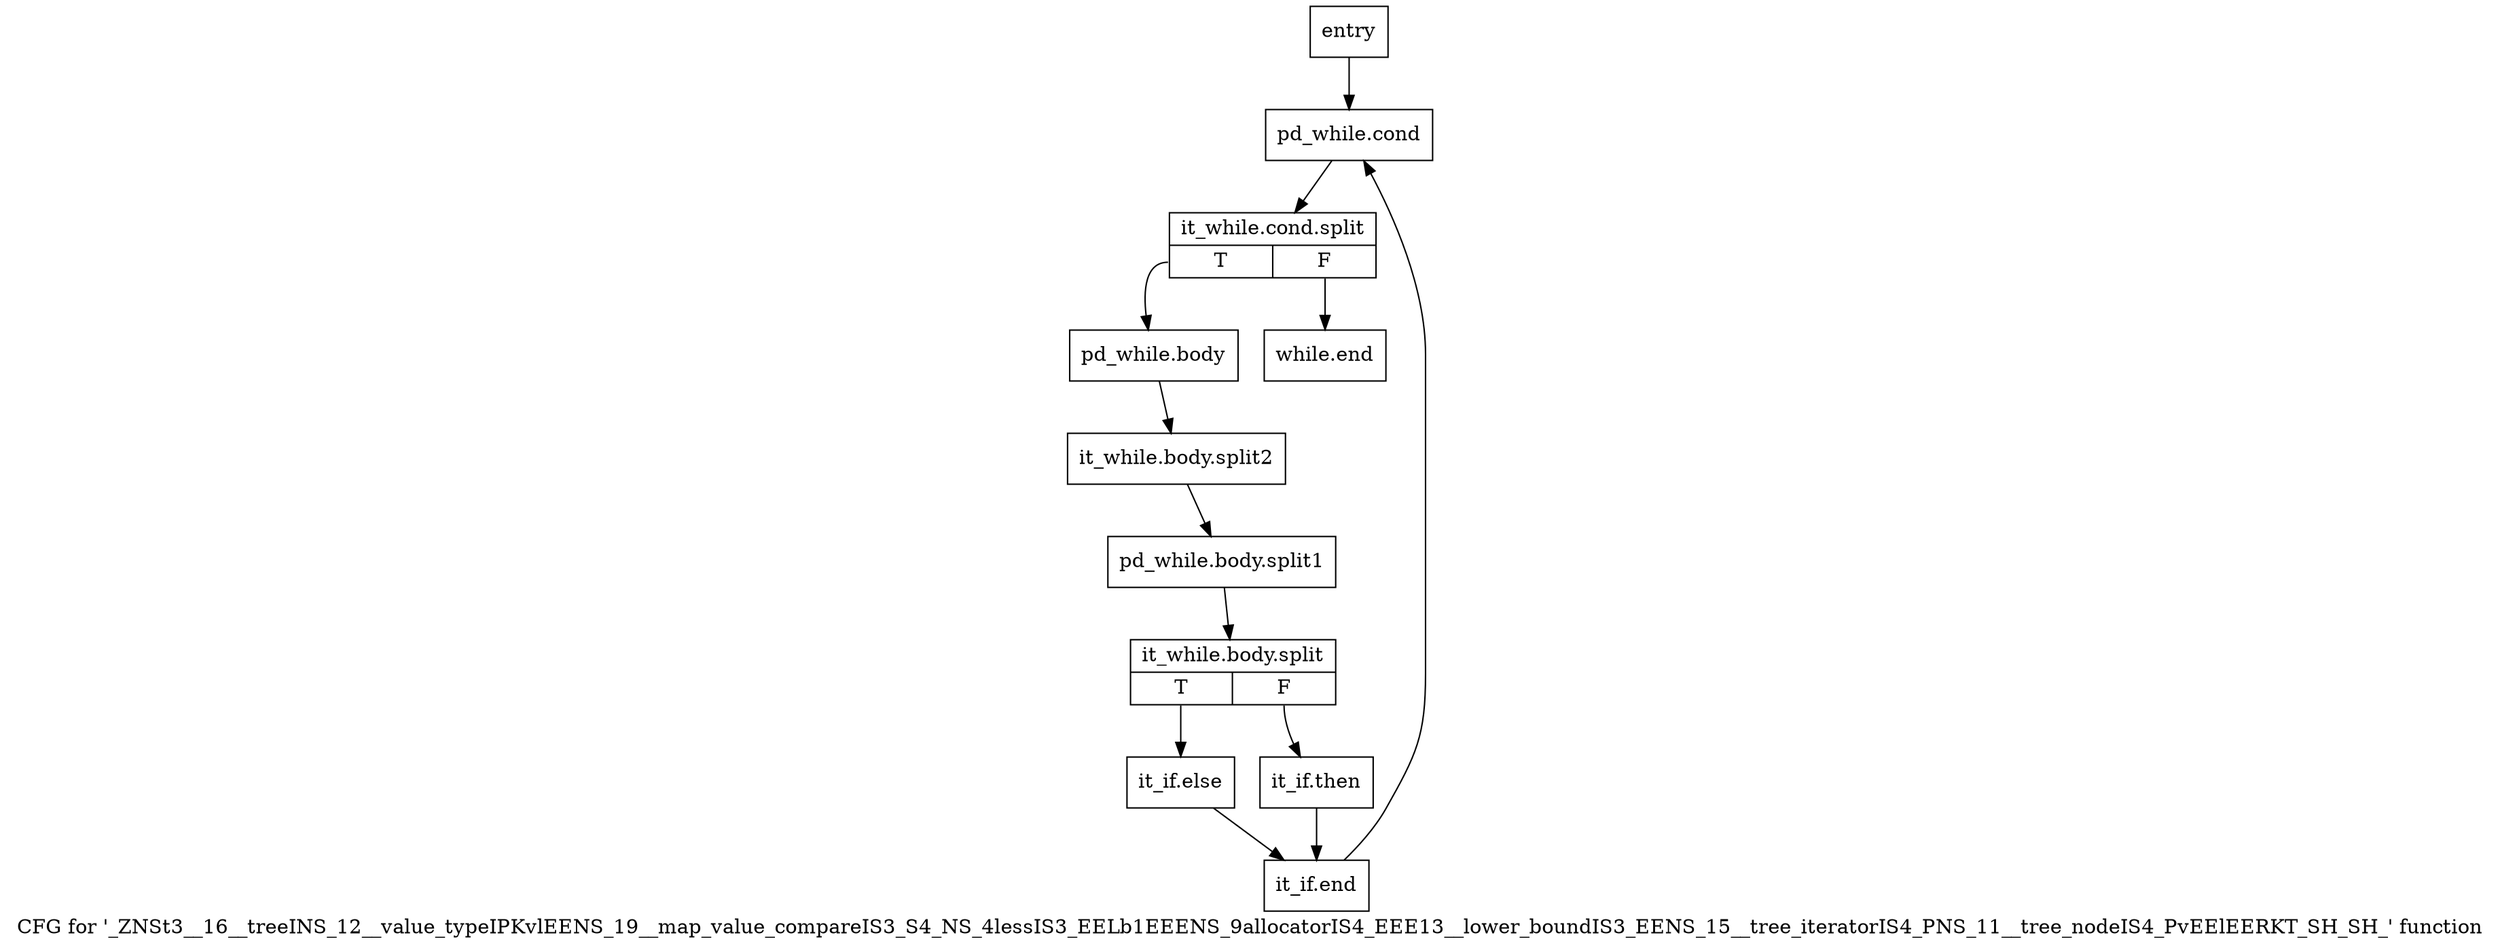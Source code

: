 digraph "CFG for '_ZNSt3__16__treeINS_12__value_typeIPKvlEENS_19__map_value_compareIS3_S4_NS_4lessIS3_EELb1EEENS_9allocatorIS4_EEE13__lower_boundIS3_EENS_15__tree_iteratorIS4_PNS_11__tree_nodeIS4_PvEElEERKT_SH_SH_' function" {
	label="CFG for '_ZNSt3__16__treeINS_12__value_typeIPKvlEENS_19__map_value_compareIS3_S4_NS_4lessIS3_EELb1EEENS_9allocatorIS4_EEE13__lower_boundIS3_EENS_15__tree_iteratorIS4_PNS_11__tree_nodeIS4_PvEElEERKT_SH_SH_' function";

	Node0x857ff20 [shape=record,label="{entry}"];
	Node0x857ff20 -> Node0x857ff70;
	Node0x857ff70 [shape=record,label="{pd_while.cond}"];
	Node0x857ff70 -> Node0xc6ab830;
	Node0xc6ab830 [shape=record,label="{it_while.cond.split|{<s0>T|<s1>F}}"];
	Node0xc6ab830:s0 -> Node0x857ffc0;
	Node0xc6ab830:s1 -> Node0x8580100;
	Node0x857ffc0 [shape=record,label="{pd_while.body}"];
	Node0x857ffc0 -> Node0xc6ab6f0;
	Node0xc6ab6f0 [shape=record,label="{it_while.body.split2}"];
	Node0xc6ab6f0 -> Node0xc6ab790;
	Node0xc6ab790 [shape=record,label="{pd_while.body.split1}"];
	Node0xc6ab790 -> Node0xc6ab740;
	Node0xc6ab740 [shape=record,label="{it_while.body.split|{<s0>T|<s1>F}}"];
	Node0xc6ab740:s0 -> Node0x8580060;
	Node0xc6ab740:s1 -> Node0x8580010;
	Node0x8580010 [shape=record,label="{it_if.then}"];
	Node0x8580010 -> Node0x85800b0;
	Node0x8580060 [shape=record,label="{it_if.else}"];
	Node0x8580060 -> Node0x85800b0;
	Node0x85800b0 [shape=record,label="{it_if.end}"];
	Node0x85800b0 -> Node0x857ff70;
	Node0x8580100 [shape=record,label="{while.end}"];
}
